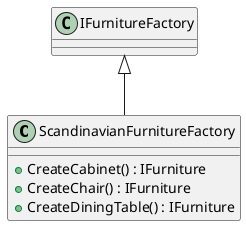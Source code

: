 @startuml
class ScandinavianFurnitureFactory {
    + CreateCabinet() : IFurniture
    + CreateChair() : IFurniture
    + CreateDiningTable() : IFurniture
}
IFurnitureFactory <|-- ScandinavianFurnitureFactory
@enduml
